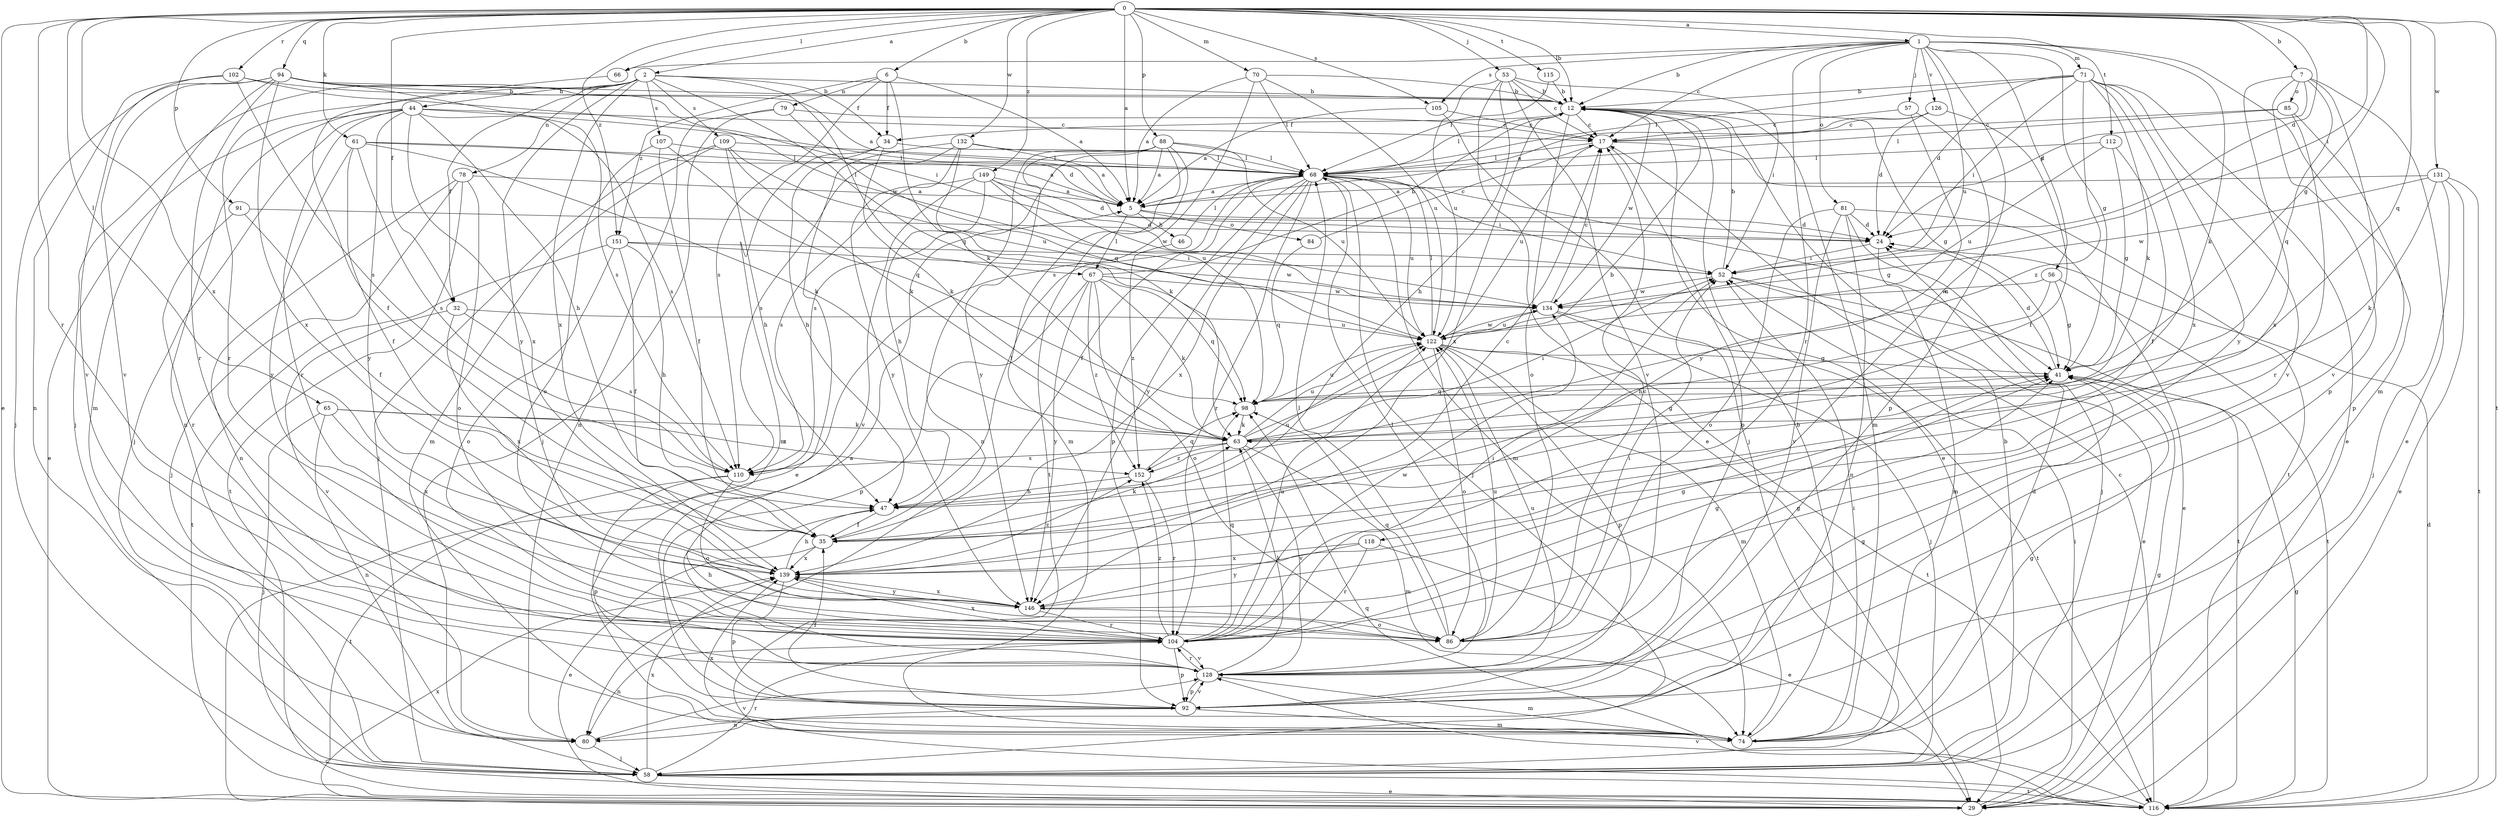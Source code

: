 strict digraph  {
0;
1;
2;
5;
6;
7;
12;
17;
24;
29;
32;
34;
35;
41;
44;
46;
47;
52;
53;
56;
57;
58;
61;
63;
65;
66;
67;
68;
70;
71;
74;
78;
79;
80;
81;
84;
85;
86;
88;
91;
92;
94;
98;
102;
104;
105;
107;
109;
110;
112;
115;
116;
118;
122;
126;
128;
131;
132;
134;
139;
146;
149;
151;
152;
0 -> 1  [label=a];
0 -> 2  [label=a];
0 -> 5  [label=a];
0 -> 6  [label=b];
0 -> 7  [label=b];
0 -> 12  [label=b];
0 -> 24  [label=d];
0 -> 29  [label=e];
0 -> 32  [label=f];
0 -> 41  [label=g];
0 -> 52  [label=i];
0 -> 53  [label=j];
0 -> 61  [label=k];
0 -> 65  [label=l];
0 -> 66  [label=l];
0 -> 70  [label=m];
0 -> 88  [label=p];
0 -> 91  [label=p];
0 -> 94  [label=q];
0 -> 98  [label=q];
0 -> 102  [label=r];
0 -> 104  [label=r];
0 -> 105  [label=s];
0 -> 112  [label=t];
0 -> 115  [label=t];
0 -> 116  [label=t];
0 -> 131  [label=w];
0 -> 132  [label=w];
0 -> 139  [label=x];
0 -> 149  [label=z];
0 -> 151  [label=z];
1 -> 12  [label=b];
1 -> 17  [label=c];
1 -> 41  [label=g];
1 -> 56  [label=j];
1 -> 57  [label=j];
1 -> 63  [label=k];
1 -> 66  [label=l];
1 -> 71  [label=m];
1 -> 74  [label=m];
1 -> 81  [label=o];
1 -> 104  [label=r];
1 -> 105  [label=s];
1 -> 118  [label=u];
1 -> 122  [label=u];
1 -> 126  [label=v];
2 -> 12  [label=b];
2 -> 32  [label=f];
2 -> 34  [label=f];
2 -> 44  [label=h];
2 -> 58  [label=j];
2 -> 67  [label=l];
2 -> 78  [label=n];
2 -> 98  [label=q];
2 -> 104  [label=r];
2 -> 107  [label=s];
2 -> 109  [label=s];
2 -> 139  [label=x];
2 -> 146  [label=y];
5 -> 24  [label=d];
5 -> 46  [label=h];
5 -> 67  [label=l];
5 -> 84  [label=o];
6 -> 5  [label=a];
6 -> 34  [label=f];
6 -> 63  [label=k];
6 -> 79  [label=n];
6 -> 110  [label=s];
6 -> 151  [label=z];
7 -> 24  [label=d];
7 -> 29  [label=e];
7 -> 85  [label=o];
7 -> 92  [label=p];
7 -> 98  [label=q];
7 -> 128  [label=v];
7 -> 139  [label=x];
12 -> 17  [label=c];
12 -> 29  [label=e];
12 -> 34  [label=f];
12 -> 41  [label=g];
12 -> 68  [label=l];
12 -> 74  [label=m];
12 -> 86  [label=o];
12 -> 134  [label=w];
12 -> 139  [label=x];
17 -> 68  [label=l];
17 -> 92  [label=p];
17 -> 116  [label=t];
17 -> 122  [label=u];
24 -> 52  [label=i];
24 -> 74  [label=m];
29 -> 52  [label=i];
29 -> 139  [label=x];
32 -> 110  [label=s];
32 -> 122  [label=u];
32 -> 128  [label=v];
32 -> 139  [label=x];
34 -> 47  [label=h];
34 -> 63  [label=k];
34 -> 68  [label=l];
34 -> 74  [label=m];
35 -> 17  [label=c];
35 -> 29  [label=e];
35 -> 63  [label=k];
35 -> 68  [label=l];
35 -> 139  [label=x];
41 -> 24  [label=d];
41 -> 98  [label=q];
44 -> 17  [label=c];
44 -> 24  [label=d];
44 -> 29  [label=e];
44 -> 47  [label=h];
44 -> 58  [label=j];
44 -> 80  [label=n];
44 -> 104  [label=r];
44 -> 110  [label=s];
44 -> 139  [label=x];
44 -> 146  [label=y];
46 -> 68  [label=l];
46 -> 152  [label=z];
47 -> 35  [label=f];
47 -> 122  [label=u];
52 -> 12  [label=b];
52 -> 29  [label=e];
52 -> 116  [label=t];
52 -> 134  [label=w];
53 -> 12  [label=b];
53 -> 17  [label=c];
53 -> 29  [label=e];
53 -> 47  [label=h];
53 -> 52  [label=i];
53 -> 122  [label=u];
53 -> 128  [label=v];
56 -> 41  [label=g];
56 -> 47  [label=h];
56 -> 116  [label=t];
56 -> 134  [label=w];
57 -> 17  [label=c];
57 -> 92  [label=p];
57 -> 146  [label=y];
58 -> 12  [label=b];
58 -> 29  [label=e];
58 -> 41  [label=g];
58 -> 104  [label=r];
58 -> 116  [label=t];
58 -> 139  [label=x];
61 -> 5  [label=a];
61 -> 35  [label=f];
61 -> 63  [label=k];
61 -> 68  [label=l];
61 -> 110  [label=s];
61 -> 146  [label=y];
63 -> 12  [label=b];
63 -> 41  [label=g];
63 -> 52  [label=i];
63 -> 74  [label=m];
63 -> 110  [label=s];
63 -> 122  [label=u];
63 -> 128  [label=v];
63 -> 152  [label=z];
65 -> 58  [label=j];
65 -> 63  [label=k];
65 -> 80  [label=n];
65 -> 139  [label=x];
65 -> 152  [label=z];
66 -> 35  [label=f];
67 -> 12  [label=b];
67 -> 63  [label=k];
67 -> 86  [label=o];
67 -> 92  [label=p];
67 -> 98  [label=q];
67 -> 134  [label=w];
67 -> 146  [label=y];
67 -> 152  [label=z];
68 -> 5  [label=a];
68 -> 35  [label=f];
68 -> 41  [label=g];
68 -> 52  [label=i];
68 -> 58  [label=j];
68 -> 74  [label=m];
68 -> 92  [label=p];
68 -> 104  [label=r];
68 -> 122  [label=u];
68 -> 139  [label=x];
68 -> 146  [label=y];
70 -> 5  [label=a];
70 -> 12  [label=b];
70 -> 68  [label=l];
70 -> 110  [label=s];
70 -> 122  [label=u];
71 -> 12  [label=b];
71 -> 24  [label=d];
71 -> 29  [label=e];
71 -> 52  [label=i];
71 -> 63  [label=k];
71 -> 68  [label=l];
71 -> 128  [label=v];
71 -> 139  [label=x];
71 -> 146  [label=y];
71 -> 152  [label=z];
74 -> 12  [label=b];
74 -> 24  [label=d];
74 -> 41  [label=g];
74 -> 52  [label=i];
74 -> 139  [label=x];
78 -> 5  [label=a];
78 -> 58  [label=j];
78 -> 80  [label=n];
78 -> 86  [label=o];
78 -> 116  [label=t];
79 -> 17  [label=c];
79 -> 58  [label=j];
79 -> 80  [label=n];
79 -> 98  [label=q];
80 -> 58  [label=j];
80 -> 128  [label=v];
81 -> 24  [label=d];
81 -> 29  [label=e];
81 -> 58  [label=j];
81 -> 80  [label=n];
81 -> 86  [label=o];
81 -> 128  [label=v];
84 -> 17  [label=c];
84 -> 98  [label=q];
85 -> 17  [label=c];
85 -> 68  [label=l];
85 -> 92  [label=p];
85 -> 104  [label=r];
86 -> 17  [label=c];
86 -> 41  [label=g];
86 -> 52  [label=i];
86 -> 68  [label=l];
86 -> 98  [label=q];
86 -> 122  [label=u];
88 -> 5  [label=a];
88 -> 68  [label=l];
88 -> 74  [label=m];
88 -> 80  [label=n];
88 -> 110  [label=s];
88 -> 116  [label=t];
88 -> 122  [label=u];
88 -> 146  [label=y];
91 -> 24  [label=d];
91 -> 35  [label=f];
91 -> 104  [label=r];
92 -> 5  [label=a];
92 -> 35  [label=f];
92 -> 41  [label=g];
92 -> 74  [label=m];
92 -> 80  [label=n];
92 -> 128  [label=v];
94 -> 5  [label=a];
94 -> 12  [label=b];
94 -> 52  [label=i];
94 -> 58  [label=j];
94 -> 74  [label=m];
94 -> 104  [label=r];
94 -> 110  [label=s];
94 -> 128  [label=v];
94 -> 139  [label=x];
98 -> 63  [label=k];
98 -> 122  [label=u];
102 -> 12  [label=b];
102 -> 80  [label=n];
102 -> 110  [label=s];
102 -> 128  [label=v];
102 -> 134  [label=w];
104 -> 41  [label=g];
104 -> 47  [label=h];
104 -> 52  [label=i];
104 -> 80  [label=n];
104 -> 92  [label=p];
104 -> 98  [label=q];
104 -> 122  [label=u];
104 -> 128  [label=v];
104 -> 134  [label=w];
104 -> 139  [label=x];
104 -> 152  [label=z];
105 -> 5  [label=a];
105 -> 17  [label=c];
105 -> 58  [label=j];
107 -> 35  [label=f];
107 -> 68  [label=l];
107 -> 86  [label=o];
107 -> 98  [label=q];
109 -> 47  [label=h];
109 -> 58  [label=j];
109 -> 63  [label=k];
109 -> 68  [label=l];
109 -> 74  [label=m];
109 -> 122  [label=u];
110 -> 86  [label=o];
110 -> 92  [label=p];
110 -> 116  [label=t];
112 -> 35  [label=f];
112 -> 41  [label=g];
112 -> 68  [label=l];
112 -> 122  [label=u];
115 -> 12  [label=b];
115 -> 68  [label=l];
116 -> 17  [label=c];
116 -> 24  [label=d];
116 -> 41  [label=g];
116 -> 98  [label=q];
116 -> 128  [label=v];
118 -> 29  [label=e];
118 -> 104  [label=r];
118 -> 139  [label=x];
118 -> 146  [label=y];
122 -> 41  [label=g];
122 -> 68  [label=l];
122 -> 74  [label=m];
122 -> 86  [label=o];
122 -> 92  [label=p];
122 -> 116  [label=t];
122 -> 134  [label=w];
126 -> 5  [label=a];
126 -> 17  [label=c];
126 -> 24  [label=d];
126 -> 35  [label=f];
128 -> 63  [label=k];
128 -> 68  [label=l];
128 -> 74  [label=m];
128 -> 92  [label=p];
128 -> 104  [label=r];
128 -> 122  [label=u];
131 -> 5  [label=a];
131 -> 29  [label=e];
131 -> 58  [label=j];
131 -> 63  [label=k];
131 -> 116  [label=t];
131 -> 134  [label=w];
132 -> 5  [label=a];
132 -> 29  [label=e];
132 -> 63  [label=k];
132 -> 68  [label=l];
132 -> 110  [label=s];
132 -> 146  [label=y];
134 -> 17  [label=c];
134 -> 58  [label=j];
134 -> 116  [label=t];
134 -> 122  [label=u];
139 -> 47  [label=h];
139 -> 92  [label=p];
139 -> 146  [label=y];
139 -> 152  [label=z];
146 -> 41  [label=g];
146 -> 86  [label=o];
146 -> 104  [label=r];
146 -> 139  [label=x];
149 -> 5  [label=a];
149 -> 24  [label=d];
149 -> 47  [label=h];
149 -> 110  [label=s];
149 -> 122  [label=u];
149 -> 128  [label=v];
149 -> 134  [label=w];
151 -> 35  [label=f];
151 -> 47  [label=h];
151 -> 52  [label=i];
151 -> 86  [label=o];
151 -> 116  [label=t];
151 -> 134  [label=w];
152 -> 47  [label=h];
152 -> 98  [label=q];
152 -> 104  [label=r];
}
